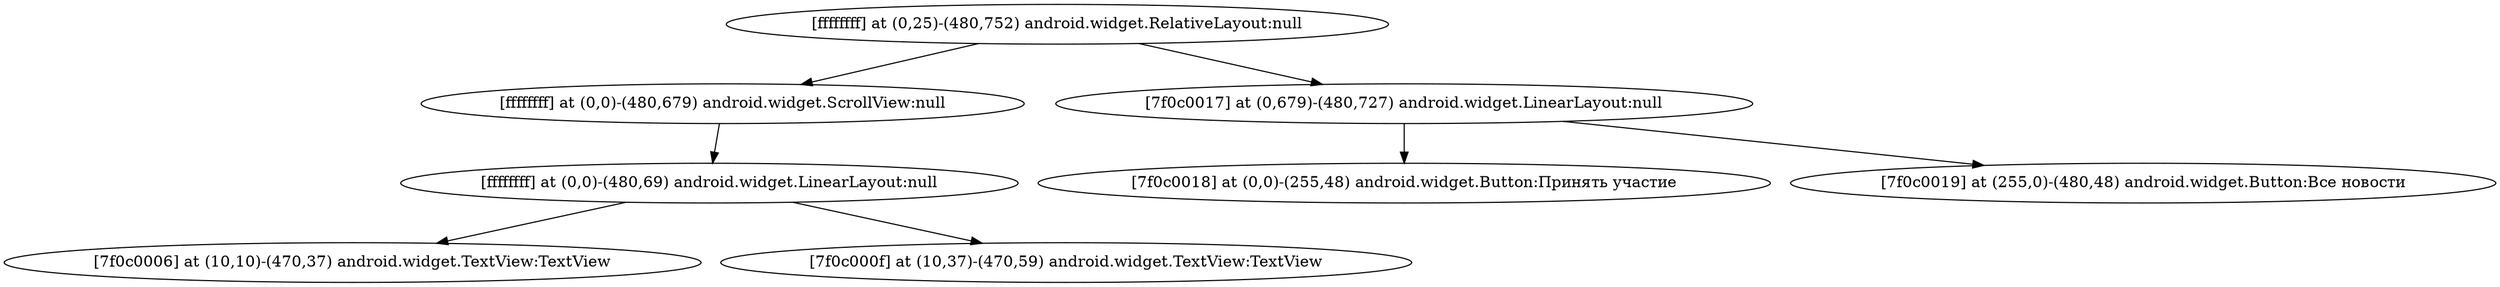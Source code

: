 strict digraph G {
  1 [ label="[ffffffff] at (0,25)-(480,752) android.widget.RelativeLayout:null" ];
  2 [ label="[ffffffff] at (0,0)-(480,679) android.widget.ScrollView:null" ];
  3 [ label="[ffffffff] at (0,0)-(480,69) android.widget.LinearLayout:null" ];
  4 [ label="[7f0c0006] at (10,10)-(470,37) android.widget.TextView:TextView" ];
  5 [ label="[7f0c000f] at (10,37)-(470,59) android.widget.TextView:TextView" ];
  6 [ label="[7f0c0017] at (0,679)-(480,727) android.widget.LinearLayout:null" ];
  7 [ label="[7f0c0018] at (0,0)-(255,48) android.widget.Button:Принять участие" ];
  8 [ label="[7f0c0019] at (255,0)-(480,48) android.widget.Button:Все новости" ];
  1 -> 2;
  2 -> 3;
  3 -> 4;
  3 -> 5;
  1 -> 6;
  6 -> 7;
  6 -> 8;
}
